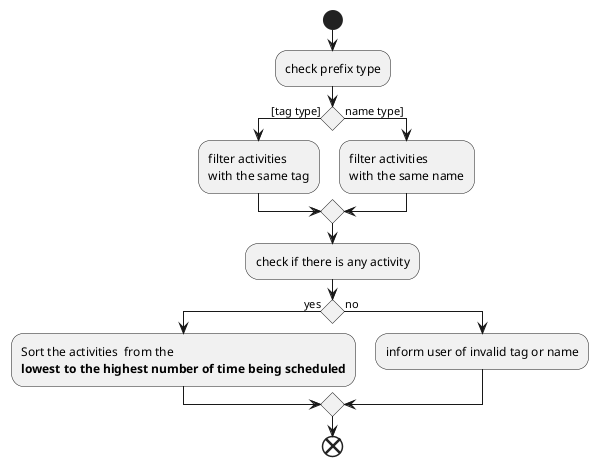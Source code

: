 @startuml
skinparam activityShape rectangle
start

:check prefix type;
if() then ([tag type])
    :filter activities \nwith the same tag;
else (name type])
    :filter activities \nwith the same name;
endif
:check if there is any activity;
if() then (yes)

:Sort the activities  from the \n**lowest to the highest number of time being scheduled**;
else (no)
    :inform user of invalid tag or name;
endif
end
@enduml